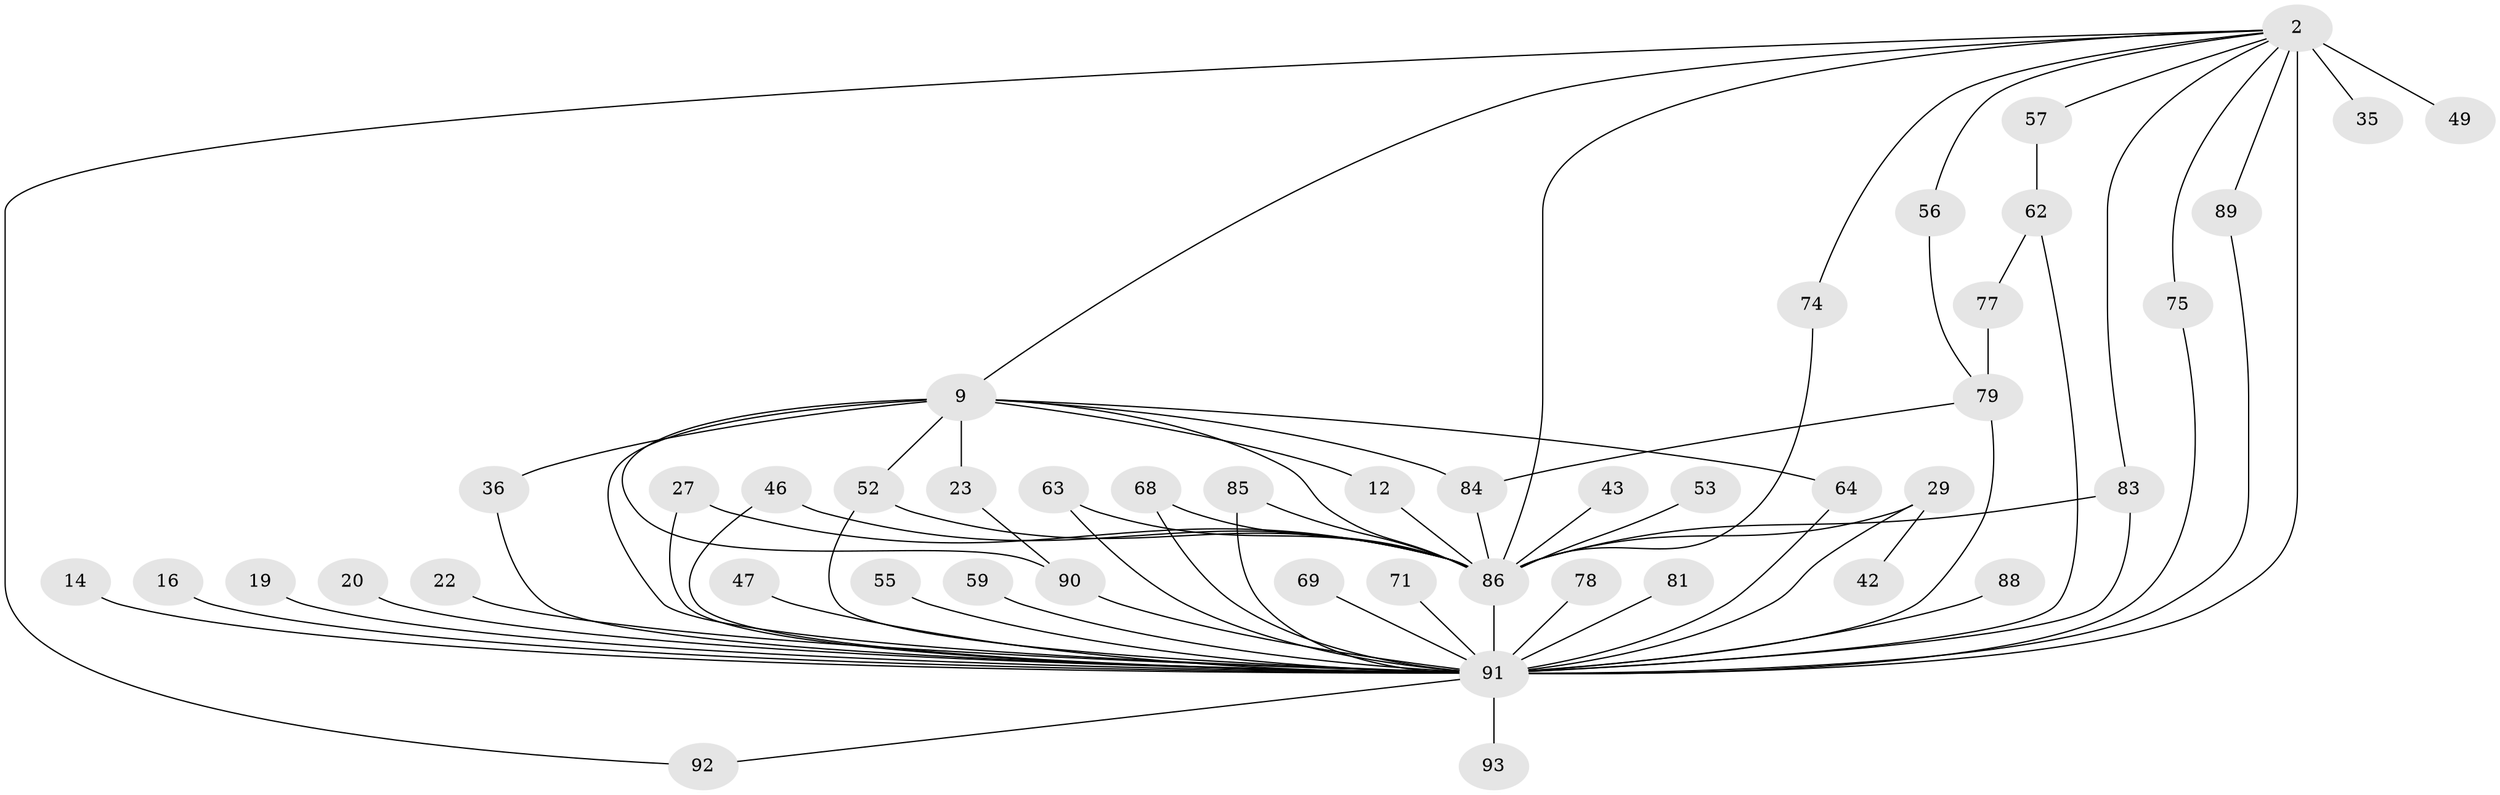 // original degree distribution, {16: 0.021505376344086023, 17: 0.010752688172043012, 15: 0.010752688172043012, 20: 0.010752688172043012, 19: 0.021505376344086023, 26: 0.021505376344086023, 28: 0.010752688172043012, 4: 0.08602150537634409, 2: 0.5913978494623656, 3: 0.13978494623655913, 6: 0.021505376344086023, 5: 0.043010752688172046, 7: 0.010752688172043012}
// Generated by graph-tools (version 1.1) at 2025/44/03/09/25 04:44:43]
// undirected, 46 vertices, 72 edges
graph export_dot {
graph [start="1"]
  node [color=gray90,style=filled];
  2 [super="+1"];
  9 [super="+3"];
  12;
  14;
  16;
  19;
  20;
  22;
  23;
  27;
  29 [super="+25+17"];
  35;
  36;
  42;
  43;
  46;
  47;
  49;
  52 [super="+21+48"];
  53;
  55;
  56;
  57;
  59;
  62 [super="+26"];
  63;
  64 [super="+50"];
  68 [super="+58"];
  69;
  71;
  74;
  75;
  77;
  78;
  79 [super="+70"];
  81;
  83 [super="+65"];
  84 [super="+80"];
  85 [super="+67+82"];
  86 [super="+54+8"];
  88 [super="+87"];
  89;
  90 [super="+66"];
  91 [super="+72+73+10"];
  92;
  93;
  2 -- 9 [weight=4];
  2 -- 35 [weight=2];
  2 -- 49 [weight=2];
  2 -- 74;
  2 -- 75;
  2 -- 89;
  2 -- 92;
  2 -- 56;
  2 -- 57;
  2 -- 86 [weight=4];
  2 -- 83;
  2 -- 91 [weight=12];
  9 -- 23 [weight=2];
  9 -- 36;
  9 -- 12;
  9 -- 52 [weight=2];
  9 -- 64 [weight=2];
  9 -- 86 [weight=5];
  9 -- 91 [weight=10];
  9 -- 84;
  9 -- 90;
  12 -- 86;
  14 -- 91 [weight=2];
  16 -- 91 [weight=2];
  19 -- 91 [weight=3];
  20 -- 91 [weight=2];
  22 -- 91 [weight=2];
  23 -- 90;
  27 -- 86;
  27 -- 91;
  29 -- 42 [weight=2];
  29 -- 86;
  29 -- 91 [weight=7];
  36 -- 91;
  43 -- 86 [weight=2];
  46 -- 86;
  46 -- 91;
  47 -- 91 [weight=2];
  52 -- 86;
  52 -- 91;
  53 -- 86 [weight=2];
  55 -- 91 [weight=2];
  56 -- 79;
  57 -- 62;
  59 -- 91 [weight=2];
  62 -- 77;
  62 -- 91 [weight=4];
  63 -- 86;
  63 -- 91;
  64 -- 91 [weight=2];
  68 -- 86;
  68 -- 91 [weight=2];
  69 -- 91 [weight=2];
  71 -- 91 [weight=2];
  74 -- 86;
  75 -- 91;
  77 -- 79;
  78 -- 91 [weight=2];
  79 -- 91 [weight=4];
  79 -- 84;
  81 -- 91 [weight=2];
  83 -- 86 [weight=3];
  83 -- 91 [weight=2];
  84 -- 86 [weight=2];
  85 -- 86 [weight=3];
  85 -- 91 [weight=4];
  86 -- 91 [weight=11];
  88 -- 91 [weight=3];
  89 -- 91;
  90 -- 91 [weight=2];
  91 -- 92;
  91 -- 93 [weight=2];
}

